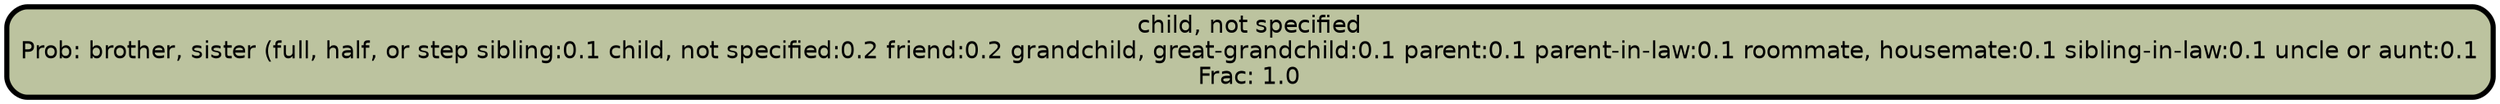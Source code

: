 graph Tree {
node [shape=box, style="filled, rounded",color="black",penwidth="3",fontcolor="black",                 fontname=helvetica] ;
graph [ranksep="0 equally", splines=straight,                 bgcolor=transparent, dpi=200] ;
edge [fontname=helvetica, color=black] ;
0 [label="child, not specified
Prob: brother, sister (full, half, or step sibling:0.1 child, not specified:0.2 friend:0.2 grandchild, great-grandchild:0.1 parent:0.1 parent-in-law:0.1 roommate, housemate:0.1 sibling-in-law:0.1 uncle or aunt:0.1
Frac: 1.0", fillcolor="#bcc39f"] ;
{rank = same;}}